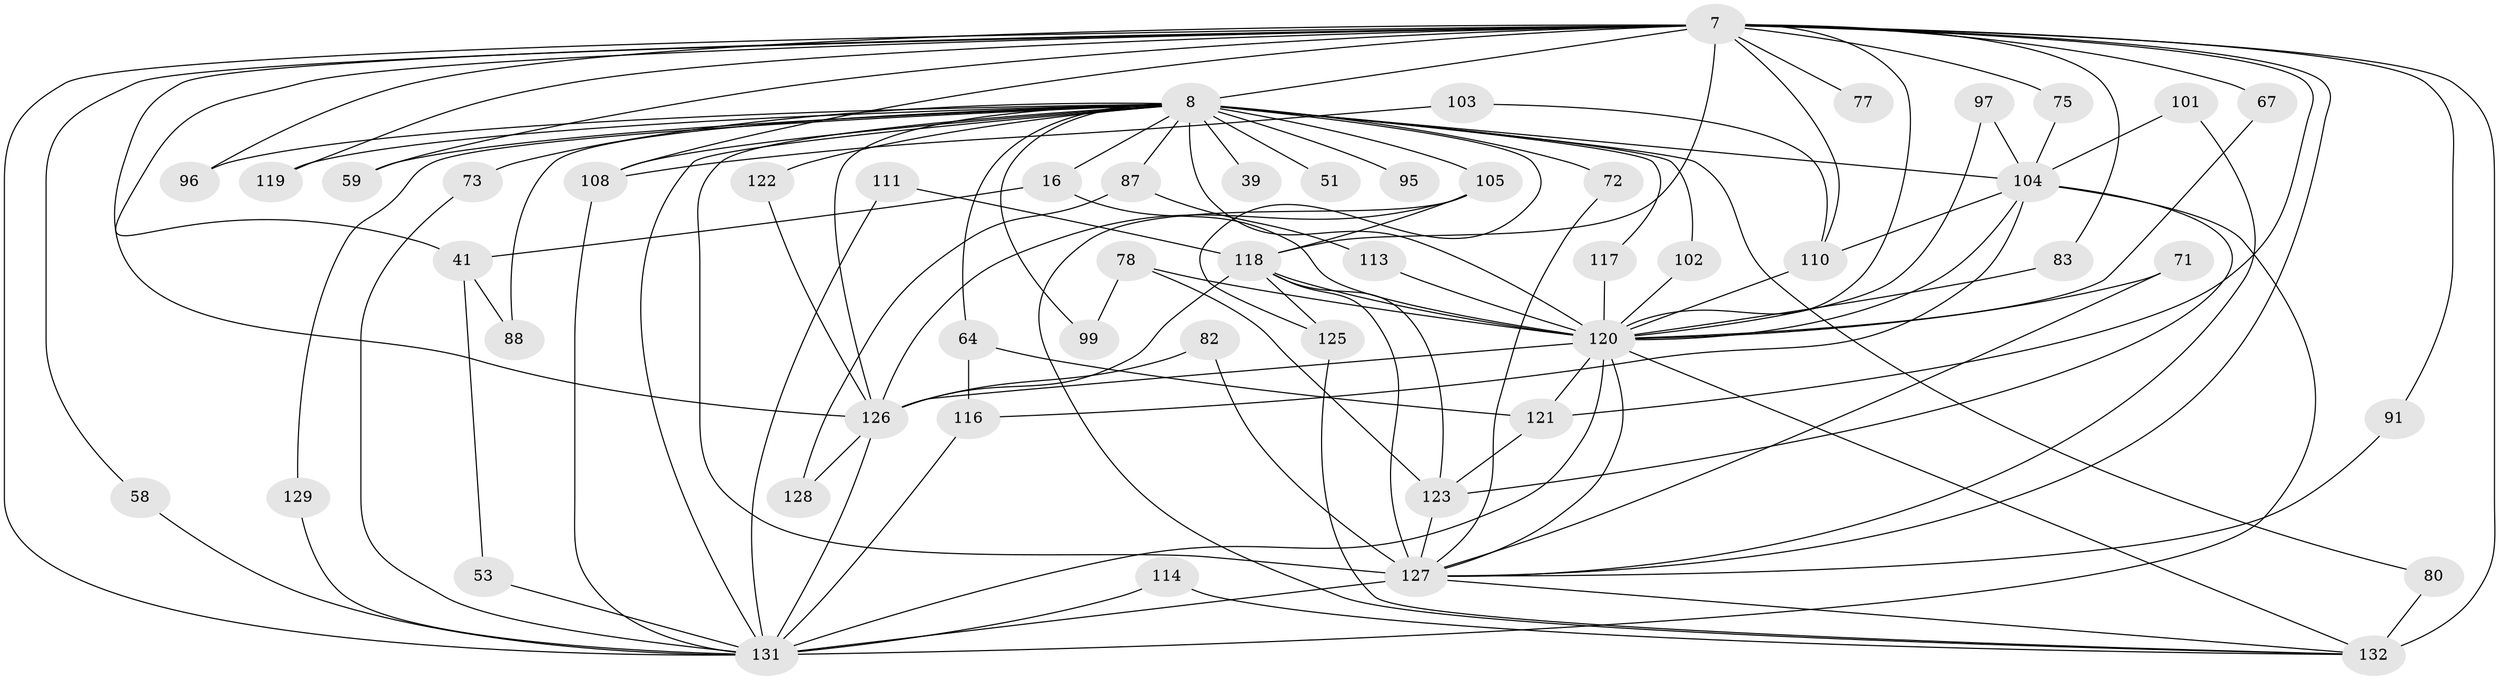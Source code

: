 // original degree distribution, {24: 0.015151515151515152, 15: 0.022727272727272728, 30: 0.007575757575757576, 23: 0.007575757575757576, 19: 0.007575757575757576, 28: 0.007575757575757576, 21: 0.007575757575757576, 7: 0.045454545454545456, 5: 0.015151515151515152, 4: 0.11363636363636363, 9: 0.007575757575757576, 3: 0.29545454545454547, 6: 0.015151515151515152, 2: 0.4318181818181818}
// Generated by graph-tools (version 1.1) at 2025/48/03/04/25 21:48:02]
// undirected, 52 vertices, 113 edges
graph export_dot {
graph [start="1"]
  node [color=gray90,style=filled];
  7 [super="+3"];
  8 [super="+5+6"];
  16;
  39;
  41 [super="+26"];
  51;
  53;
  58;
  59;
  64 [super="+19"];
  67;
  71;
  72 [super="+62"];
  73 [super="+55"];
  75;
  77;
  78;
  80;
  82;
  83 [super="+48"];
  87 [super="+68"];
  88;
  91;
  95;
  96;
  97;
  99;
  101;
  102;
  103;
  104 [super="+100+12"];
  105 [super="+21+93+34"];
  108 [super="+92+86+85+24"];
  110 [super="+79+70"];
  111;
  113;
  114;
  116 [super="+115"];
  117;
  118 [super="+45+61+76+112+43"];
  119;
  120 [super="+63+10"];
  121 [super="+18+30+36"];
  122 [super="+98"];
  123 [super="+57"];
  125 [super="+124"];
  126 [super="+90+89"];
  127 [super="+4"];
  128;
  129;
  131 [super="+130+29+106"];
  132 [super="+31+107"];
  7 -- 8 [weight=8];
  7 -- 41 [weight=2];
  7 -- 59;
  7 -- 67;
  7 -- 77 [weight=2];
  7 -- 96;
  7 -- 118 [weight=7];
  7 -- 119;
  7 -- 120 [weight=5];
  7 -- 75;
  7 -- 83;
  7 -- 91;
  7 -- 58;
  7 -- 121;
  7 -- 132 [weight=2];
  7 -- 110 [weight=3];
  7 -- 108 [weight=3];
  7 -- 126 [weight=2];
  7 -- 127 [weight=4];
  7 -- 131 [weight=3];
  8 -- 39 [weight=2];
  8 -- 59;
  8 -- 73 [weight=2];
  8 -- 80;
  8 -- 99;
  8 -- 102;
  8 -- 51 [weight=2];
  8 -- 119;
  8 -- 95 [weight=2];
  8 -- 64;
  8 -- 122 [weight=3];
  8 -- 104 [weight=2];
  8 -- 129;
  8 -- 72 [weight=2];
  8 -- 16;
  8 -- 87 [weight=3];
  8 -- 88;
  8 -- 96;
  8 -- 105 [weight=5];
  8 -- 108 [weight=3];
  8 -- 117;
  8 -- 120 [weight=9];
  8 -- 125;
  8 -- 127 [weight=9];
  8 -- 126 [weight=2];
  8 -- 131;
  16 -- 41;
  16 -- 120;
  41 -- 53;
  41 -- 88;
  53 -- 131;
  58 -- 131;
  64 -- 121;
  64 -- 116 [weight=2];
  67 -- 120;
  71 -- 120;
  71 -- 127;
  72 -- 127;
  73 -- 131;
  75 -- 104;
  78 -- 99;
  78 -- 123;
  78 -- 120 [weight=2];
  80 -- 132;
  82 -- 126;
  82 -- 127;
  83 -- 120 [weight=2];
  87 -- 128;
  87 -- 113;
  91 -- 127;
  97 -- 104;
  97 -- 120 [weight=2];
  101 -- 104;
  101 -- 127;
  102 -- 120;
  103 -- 110;
  103 -- 108;
  104 -- 110;
  104 -- 123;
  104 -- 120;
  104 -- 131 [weight=2];
  104 -- 116;
  105 -- 132;
  105 -- 118 [weight=2];
  105 -- 126;
  108 -- 131 [weight=2];
  110 -- 120;
  111 -- 118;
  111 -- 131;
  113 -- 120;
  114 -- 132;
  114 -- 131;
  116 -- 131 [weight=2];
  117 -- 120;
  118 -- 123;
  118 -- 125;
  118 -- 120 [weight=2];
  118 -- 126;
  118 -- 127;
  120 -- 131;
  120 -- 121 [weight=2];
  120 -- 126 [weight=5];
  120 -- 132 [weight=4];
  120 -- 127 [weight=4];
  121 -- 123;
  122 -- 126;
  123 -- 127;
  125 -- 132;
  126 -- 128;
  126 -- 131 [weight=2];
  127 -- 132;
  127 -- 131 [weight=3];
  129 -- 131;
}
